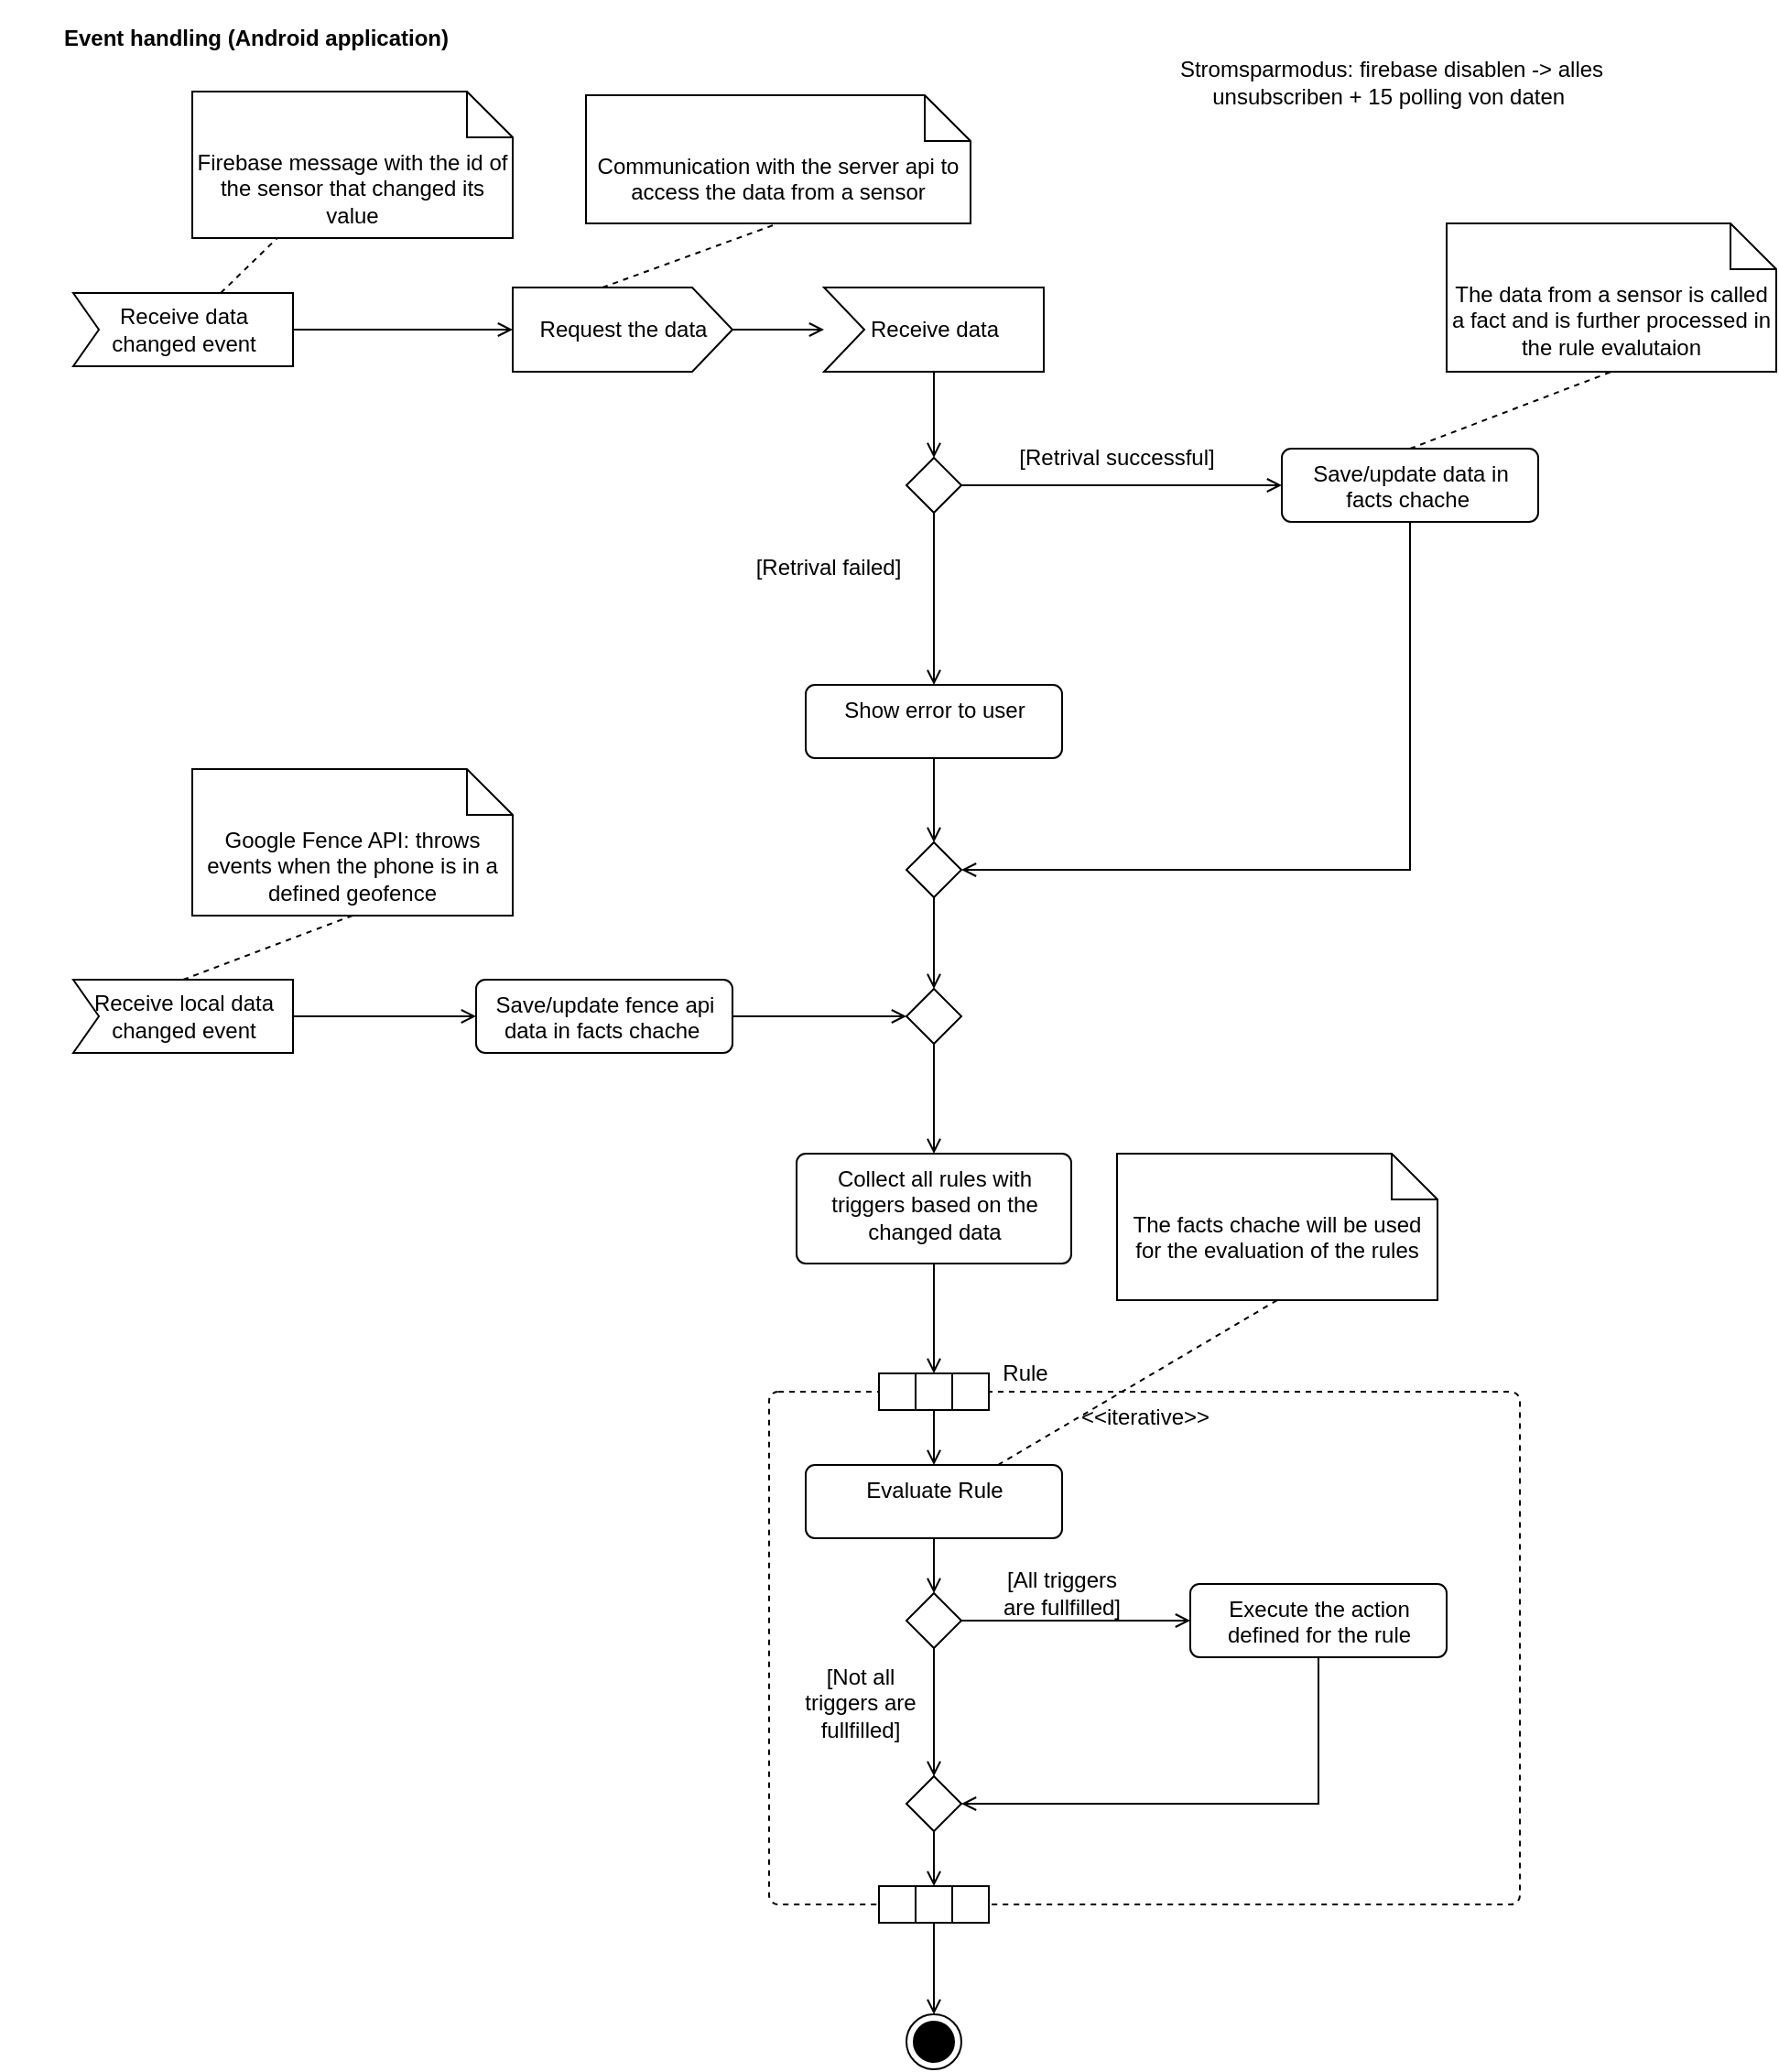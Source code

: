 <mxfile version="13.9.9" type="device"><diagram id="7mTJqd0PXD0VQmOhBh7A" name="Seite-1"><mxGraphModel dx="1422" dy="822" grid="1" gridSize="10" guides="1" tooltips="1" connect="1" arrows="1" fold="1" page="1" pageScale="1" pageWidth="1169" pageHeight="827" math="0" shadow="0"><root><mxCell id="0"/><mxCell id="1" parent="0"/><mxCell id="I5W1xK0SDSm2ru30HNra-4" style="rounded=0;orthogonalLoop=1;jettySize=auto;html=1;dashed=1;endArrow=none;endFill=0;" parent="1" source="I5W1xK0SDSm2ru30HNra-1" target="I5W1xK0SDSm2ru30HNra-3" edge="1"><mxGeometry relative="1" as="geometry"/></mxCell><mxCell id="I5W1xK0SDSm2ru30HNra-7" style="edgeStyle=none;rounded=0;orthogonalLoop=1;jettySize=auto;html=1;endArrow=open;endFill=0;entryX=0;entryY=0.5;entryDx=0;entryDy=0;entryPerimeter=0;" parent="1" source="I5W1xK0SDSm2ru30HNra-1" target="CQfjtw0j5ZIThRE0BAjr-25" edge="1"><mxGeometry relative="1" as="geometry"><mxPoint x="310" y="180" as="targetPoint"/></mxGeometry></mxCell><mxCell id="I5W1xK0SDSm2ru30HNra-1" value="Receive data&lt;br&gt;changed event" style="html=1;shadow=0;dashed=0;align=center;verticalAlign=middle;shape=mxgraph.arrows2.arrow;dy=0;dx=0;notch=14;" parent="1" vertex="1"><mxGeometry x="40" y="160" width="120" height="40" as="geometry"/></mxCell><mxCell id="I5W1xK0SDSm2ru30HNra-2" value="Event handling (Android application)" style="text;align=center;fontStyle=1;verticalAlign=middle;spacingLeft=3;spacingRight=3;strokeColor=none;rotatable=0;points=[[0,0.5],[1,0.5]];portConstraint=eastwest;" parent="1" vertex="1"><mxGeometry width="280" height="40" as="geometry"/></mxCell><mxCell id="I5W1xK0SDSm2ru30HNra-3" value="Firebase message with the id of the sensor that changed its value" style="shape=note2;boundedLbl=1;whiteSpace=wrap;html=1;size=25;verticalAlign=top;align=center;" parent="1" vertex="1"><mxGeometry x="105" y="50" width="175" height="80" as="geometry"/></mxCell><mxCell id="I5W1xK0SDSm2ru30HNra-5" value="" style="ellipse;html=1;shape=endState;fillColor=#000000;strokeColor=#000000;" parent="1" vertex="1"><mxGeometry x="495" y="1100" width="30" height="30" as="geometry"/></mxCell><mxCell id="CQfjtw0j5ZIThRE0BAjr-51" style="edgeStyle=none;rounded=0;orthogonalLoop=1;jettySize=auto;html=1;entryX=0.5;entryY=0;entryDx=0;entryDy=0;endArrow=open;endFill=0;" parent="1" source="I5W1xK0SDSm2ru30HNra-6" target="CQfjtw0j5ZIThRE0BAjr-8" edge="1"><mxGeometry relative="1" as="geometry"/></mxCell><mxCell id="I5W1xK0SDSm2ru30HNra-6" value="Collect all rules with&lt;br&gt;triggers based on the &lt;br&gt;changed data" style="html=1;align=center;verticalAlign=top;rounded=1;absoluteArcSize=1;arcSize=10;dashed=0;" parent="1" vertex="1"><mxGeometry x="435" y="630" width="150" height="60" as="geometry"/></mxCell><mxCell id="I5W1xK0SDSm2ru30HNra-8" value="&amp;lt;&amp;lt;iterative&amp;gt;&amp;gt;" style="html=1;align=center;verticalAlign=top;rounded=1;absoluteArcSize=1;arcSize=10;dashed=1;" parent="1" vertex="1"><mxGeometry x="420" y="760" width="410" height="280" as="geometry"/></mxCell><mxCell id="I5W1xK0SDSm2ru30HNra-13" value="Rule" style="text;html=1;strokeColor=none;fillColor=none;align=center;verticalAlign=middle;whiteSpace=wrap;rounded=0;" parent="1" vertex="1"><mxGeometry x="520" y="740" width="80" height="20" as="geometry"/></mxCell><mxCell id="I5W1xK0SDSm2ru30HNra-27" value="" style="group" parent="1" vertex="1" connectable="0"><mxGeometry x="480" y="1030" width="60" height="20" as="geometry"/></mxCell><mxCell id="I5W1xK0SDSm2ru30HNra-28" value="" style="rounded=0;whiteSpace=wrap;html=1;" parent="I5W1xK0SDSm2ru30HNra-27" vertex="1"><mxGeometry width="20" height="20" as="geometry"/></mxCell><mxCell id="I5W1xK0SDSm2ru30HNra-29" value="" style="rounded=0;whiteSpace=wrap;html=1;" parent="I5W1xK0SDSm2ru30HNra-27" vertex="1"><mxGeometry x="20" width="20" height="20" as="geometry"/></mxCell><mxCell id="I5W1xK0SDSm2ru30HNra-30" value="" style="rounded=0;whiteSpace=wrap;html=1;" parent="I5W1xK0SDSm2ru30HNra-27" vertex="1"><mxGeometry x="40" width="20" height="20" as="geometry"/></mxCell><mxCell id="I5W1xK0SDSm2ru30HNra-37" style="edgeStyle=none;rounded=0;orthogonalLoop=1;jettySize=auto;html=1;entryX=0.5;entryY=0;entryDx=0;entryDy=0;endArrow=open;endFill=0;" parent="1" source="I5W1xK0SDSm2ru30HNra-29" target="I5W1xK0SDSm2ru30HNra-5" edge="1"><mxGeometry relative="1" as="geometry"/></mxCell><mxCell id="CQfjtw0j5ZIThRE0BAjr-6" value="" style="group" parent="1" vertex="1" connectable="0"><mxGeometry x="480" y="750" width="60" height="20" as="geometry"/></mxCell><mxCell id="CQfjtw0j5ZIThRE0BAjr-7" value="" style="rounded=0;whiteSpace=wrap;html=1;" parent="CQfjtw0j5ZIThRE0BAjr-6" vertex="1"><mxGeometry width="20" height="20" as="geometry"/></mxCell><mxCell id="CQfjtw0j5ZIThRE0BAjr-8" value="" style="rounded=0;whiteSpace=wrap;html=1;" parent="CQfjtw0j5ZIThRE0BAjr-6" vertex="1"><mxGeometry x="20" width="20" height="20" as="geometry"/></mxCell><mxCell id="CQfjtw0j5ZIThRE0BAjr-9" value="" style="rounded=0;whiteSpace=wrap;html=1;" parent="CQfjtw0j5ZIThRE0BAjr-6" vertex="1"><mxGeometry x="40" width="20" height="20" as="geometry"/></mxCell><mxCell id="CQfjtw0j5ZIThRE0BAjr-24" style="edgeStyle=none;rounded=0;orthogonalLoop=1;jettySize=auto;html=1;endArrow=open;endFill=0;" parent="1" source="CQfjtw0j5ZIThRE0BAjr-25" target="CQfjtw0j5ZIThRE0BAjr-26" edge="1"><mxGeometry relative="1" as="geometry"/></mxCell><mxCell id="CQfjtw0j5ZIThRE0BAjr-25" value="Request the data" style="html=1;shadow=0;dashed=0;align=center;verticalAlign=middle;shape=mxgraph.arrows2.arrow;dy=0;dx=22;notch=0;" parent="1" vertex="1"><mxGeometry x="280" y="157" width="120" height="46" as="geometry"/></mxCell><mxCell id="CQfjtw0j5ZIThRE0BAjr-30" style="edgeStyle=none;rounded=0;orthogonalLoop=1;jettySize=auto;html=1;entryX=0.5;entryY=0;entryDx=0;entryDy=0;endArrow=open;endFill=0;" parent="1" source="CQfjtw0j5ZIThRE0BAjr-26" target="CQfjtw0j5ZIThRE0BAjr-29" edge="1"><mxGeometry relative="1" as="geometry"/></mxCell><mxCell id="CQfjtw0j5ZIThRE0BAjr-26" value="Receive data" style="html=1;shadow=0;dashed=0;align=center;verticalAlign=middle;shape=mxgraph.arrows2.arrow;dy=0;dx=0;notch=22;" parent="1" vertex="1"><mxGeometry x="450" y="157" width="120" height="46" as="geometry"/></mxCell><mxCell id="CQfjtw0j5ZIThRE0BAjr-27" value="Communication with the server api to access the data from a sensor" style="shape=note2;boundedLbl=1;whiteSpace=wrap;html=1;size=25;verticalAlign=top;align=center;" parent="1" vertex="1"><mxGeometry x="320" y="52" width="210" height="70" as="geometry"/></mxCell><mxCell id="CQfjtw0j5ZIThRE0BAjr-28" style="rounded=0;orthogonalLoop=1;jettySize=auto;html=1;dashed=1;endArrow=none;endFill=0;entryX=0.5;entryY=1;entryDx=0;entryDy=0;entryPerimeter=0;exitX=0;exitY=0;exitDx=49;exitDy=0;exitPerimeter=0;" parent="1" source="CQfjtw0j5ZIThRE0BAjr-25" target="CQfjtw0j5ZIThRE0BAjr-27" edge="1"><mxGeometry relative="1" as="geometry"><mxPoint x="135.263" y="170" as="sourcePoint"/><mxPoint x="590" y="130" as="targetPoint"/></mxGeometry></mxCell><mxCell id="CQfjtw0j5ZIThRE0BAjr-33" style="edgeStyle=none;rounded=0;orthogonalLoop=1;jettySize=auto;html=1;entryX=0.5;entryY=0;entryDx=0;entryDy=0;endArrow=open;endFill=0;" parent="1" source="CQfjtw0j5ZIThRE0BAjr-29" target="CQfjtw0j5ZIThRE0BAjr-32" edge="1"><mxGeometry relative="1" as="geometry"/></mxCell><mxCell id="CQfjtw0j5ZIThRE0BAjr-37" style="edgeStyle=none;rounded=0;orthogonalLoop=1;jettySize=auto;html=1;entryX=0;entryY=0.5;entryDx=0;entryDy=0;endArrow=open;endFill=0;" parent="1" source="CQfjtw0j5ZIThRE0BAjr-29" target="CQfjtw0j5ZIThRE0BAjr-36" edge="1"><mxGeometry relative="1" as="geometry"/></mxCell><mxCell id="CQfjtw0j5ZIThRE0BAjr-29" value="" style="rhombus;" parent="1" vertex="1"><mxGeometry x="495" y="250" width="30" height="30" as="geometry"/></mxCell><mxCell id="CQfjtw0j5ZIThRE0BAjr-41" style="edgeStyle=none;rounded=0;orthogonalLoop=1;jettySize=auto;html=1;entryX=0.5;entryY=0;entryDx=0;entryDy=0;endArrow=open;endFill=0;" parent="1" source="CQfjtw0j5ZIThRE0BAjr-32" target="CQfjtw0j5ZIThRE0BAjr-34" edge="1"><mxGeometry relative="1" as="geometry"/></mxCell><mxCell id="CQfjtw0j5ZIThRE0BAjr-32" value="Show error to user" style="html=1;align=center;verticalAlign=top;rounded=1;absoluteArcSize=1;arcSize=10;dashed=0;" parent="1" vertex="1"><mxGeometry x="440" y="374" width="140" height="40" as="geometry"/></mxCell><mxCell id="CQfjtw0j5ZIThRE0BAjr-43" style="edgeStyle=none;rounded=0;orthogonalLoop=1;jettySize=auto;html=1;entryX=0.5;entryY=0;entryDx=0;entryDy=0;endArrow=open;endFill=0;" parent="1" source="CQfjtw0j5ZIThRE0BAjr-34" target="CQfjtw0j5ZIThRE0BAjr-46" edge="1"><mxGeometry relative="1" as="geometry"/></mxCell><mxCell id="CQfjtw0j5ZIThRE0BAjr-34" value="" style="rhombus;" parent="1" vertex="1"><mxGeometry x="495" y="460" width="30" height="30" as="geometry"/></mxCell><mxCell id="CQfjtw0j5ZIThRE0BAjr-35" value="[Retrival failed]" style="text;html=1;strokeColor=none;fillColor=none;align=center;verticalAlign=middle;whiteSpace=wrap;rounded=0;" parent="1" vertex="1"><mxGeometry x="410" y="300" width="85" height="20" as="geometry"/></mxCell><mxCell id="CQfjtw0j5ZIThRE0BAjr-42" style="edgeStyle=none;rounded=0;orthogonalLoop=1;jettySize=auto;html=1;entryX=1;entryY=0.5;entryDx=0;entryDy=0;endArrow=open;endFill=0;" parent="1" source="CQfjtw0j5ZIThRE0BAjr-36" target="CQfjtw0j5ZIThRE0BAjr-34" edge="1"><mxGeometry relative="1" as="geometry"><Array as="points"><mxPoint x="770" y="475"/></Array></mxGeometry></mxCell><mxCell id="CQfjtw0j5ZIThRE0BAjr-36" value="Save/update data in &lt;br&gt;facts chache&amp;nbsp;" style="html=1;align=center;verticalAlign=top;rounded=1;absoluteArcSize=1;arcSize=10;dashed=0;" parent="1" vertex="1"><mxGeometry x="700" y="245" width="140" height="40" as="geometry"/></mxCell><mxCell id="CQfjtw0j5ZIThRE0BAjr-38" value="[Retrival successful]" style="text;html=1;strokeColor=none;fillColor=none;align=center;verticalAlign=middle;whiteSpace=wrap;rounded=0;" parent="1" vertex="1"><mxGeometry x="550" y="240" width="120" height="20" as="geometry"/></mxCell><mxCell id="CQfjtw0j5ZIThRE0BAjr-39" value="The data from a sensor is called a fact and is further processed in the rule evalutaion" style="shape=note2;boundedLbl=1;whiteSpace=wrap;html=1;size=25;verticalAlign=top;align=center;" parent="1" vertex="1"><mxGeometry x="790" y="122" width="180" height="81" as="geometry"/></mxCell><mxCell id="CQfjtw0j5ZIThRE0BAjr-40" style="rounded=0;orthogonalLoop=1;jettySize=auto;html=1;dashed=1;endArrow=none;endFill=0;entryX=0.5;entryY=1;entryDx=0;entryDy=0;entryPerimeter=0;exitX=0.5;exitY=0;exitDx=0;exitDy=0;" parent="1" source="CQfjtw0j5ZIThRE0BAjr-36" target="CQfjtw0j5ZIThRE0BAjr-39" edge="1"><mxGeometry relative="1" as="geometry"><mxPoint x="620" y="217" as="sourcePoint"/><mxPoint x="736" y="170" as="targetPoint"/></mxGeometry></mxCell><mxCell id="CQfjtw0j5ZIThRE0BAjr-47" style="edgeStyle=none;rounded=0;orthogonalLoop=1;jettySize=auto;html=1;entryX=0;entryY=0.5;entryDx=0;entryDy=0;endArrow=open;endFill=0;" parent="1" source="CQfjtw0j5ZIThRE0BAjr-44" target="CQfjtw0j5ZIThRE0BAjr-68" edge="1"><mxGeometry relative="1" as="geometry"/></mxCell><mxCell id="CQfjtw0j5ZIThRE0BAjr-44" value="Receive local data&lt;br&gt;changed event" style="html=1;shadow=0;dashed=0;align=center;verticalAlign=middle;shape=mxgraph.arrows2.arrow;dy=0;dx=0;notch=14;" parent="1" vertex="1"><mxGeometry x="40" y="535" width="120" height="40" as="geometry"/></mxCell><mxCell id="CQfjtw0j5ZIThRE0BAjr-45" value="Google Fence API: throws events when the phone is in a defined geofence" style="shape=note2;boundedLbl=1;whiteSpace=wrap;html=1;size=25;verticalAlign=top;align=center;" parent="1" vertex="1"><mxGeometry x="105" y="420" width="175" height="80" as="geometry"/></mxCell><mxCell id="CQfjtw0j5ZIThRE0BAjr-48" style="edgeStyle=none;rounded=0;orthogonalLoop=1;jettySize=auto;html=1;entryX=0.5;entryY=0;entryDx=0;entryDy=0;endArrow=open;endFill=0;" parent="1" source="CQfjtw0j5ZIThRE0BAjr-46" target="I5W1xK0SDSm2ru30HNra-6" edge="1"><mxGeometry relative="1" as="geometry"/></mxCell><mxCell id="CQfjtw0j5ZIThRE0BAjr-46" value="" style="rhombus;" parent="1" vertex="1"><mxGeometry x="495" y="540" width="30" height="30" as="geometry"/></mxCell><mxCell id="CQfjtw0j5ZIThRE0BAjr-50" style="rounded=0;orthogonalLoop=1;jettySize=auto;html=1;dashed=1;endArrow=none;endFill=0;entryX=0.5;entryY=1;entryDx=0;entryDy=0;entryPerimeter=0;exitX=0;exitY=0;exitDx=60;exitDy=0;exitPerimeter=0;" parent="1" source="CQfjtw0j5ZIThRE0BAjr-44" target="CQfjtw0j5ZIThRE0BAjr-45" edge="1"><mxGeometry relative="1" as="geometry"><mxPoint x="130.556" y="170" as="sourcePoint"/><mxPoint x="161.389" y="140" as="targetPoint"/></mxGeometry></mxCell><mxCell id="CQfjtw0j5ZIThRE0BAjr-58" style="edgeStyle=none;rounded=0;orthogonalLoop=1;jettySize=auto;html=1;endArrow=open;endFill=0;" parent="1" source="CQfjtw0j5ZIThRE0BAjr-53" target="CQfjtw0j5ZIThRE0BAjr-57" edge="1"><mxGeometry relative="1" as="geometry"/></mxCell><mxCell id="CQfjtw0j5ZIThRE0BAjr-53" value="Evaluate Rule" style="html=1;align=center;verticalAlign=top;rounded=1;absoluteArcSize=1;arcSize=10;dashed=0;" parent="1" vertex="1"><mxGeometry x="440" y="800" width="140" height="40" as="geometry"/></mxCell><mxCell id="CQfjtw0j5ZIThRE0BAjr-54" value="The facts chache will be used for the evaluation of the rules" style="shape=note2;boundedLbl=1;whiteSpace=wrap;html=1;size=25;verticalAlign=top;align=center;" parent="1" vertex="1"><mxGeometry x="610" y="630" width="175" height="80" as="geometry"/></mxCell><mxCell id="CQfjtw0j5ZIThRE0BAjr-55" style="rounded=0;orthogonalLoop=1;jettySize=auto;html=1;dashed=1;endArrow=none;endFill=0;entryX=0.5;entryY=1;entryDx=0;entryDy=0;entryPerimeter=0;exitX=0.75;exitY=0;exitDx=0;exitDy=0;" parent="1" source="CQfjtw0j5ZIThRE0BAjr-53" target="CQfjtw0j5ZIThRE0BAjr-54" edge="1"><mxGeometry relative="1" as="geometry"><mxPoint x="110" y="545" as="sourcePoint"/><mxPoint x="202.5" y="510" as="targetPoint"/></mxGeometry></mxCell><mxCell id="CQfjtw0j5ZIThRE0BAjr-56" style="edgeStyle=none;rounded=0;orthogonalLoop=1;jettySize=auto;html=1;entryX=0.5;entryY=0;entryDx=0;entryDy=0;endArrow=open;endFill=0;" parent="1" source="CQfjtw0j5ZIThRE0BAjr-8" target="CQfjtw0j5ZIThRE0BAjr-53" edge="1"><mxGeometry relative="1" as="geometry"/></mxCell><mxCell id="CQfjtw0j5ZIThRE0BAjr-61" style="edgeStyle=none;rounded=0;orthogonalLoop=1;jettySize=auto;html=1;endArrow=open;endFill=0;" parent="1" source="CQfjtw0j5ZIThRE0BAjr-57" target="CQfjtw0j5ZIThRE0BAjr-59" edge="1"><mxGeometry relative="1" as="geometry"/></mxCell><mxCell id="CQfjtw0j5ZIThRE0BAjr-63" style="edgeStyle=none;rounded=0;orthogonalLoop=1;jettySize=auto;html=1;entryX=0;entryY=0.5;entryDx=0;entryDy=0;endArrow=open;endFill=0;" parent="1" source="CQfjtw0j5ZIThRE0BAjr-57" target="CQfjtw0j5ZIThRE0BAjr-62" edge="1"><mxGeometry relative="1" as="geometry"/></mxCell><mxCell id="CQfjtw0j5ZIThRE0BAjr-57" value="" style="rhombus;" parent="1" vertex="1"><mxGeometry x="495" y="870" width="30" height="30" as="geometry"/></mxCell><mxCell id="CQfjtw0j5ZIThRE0BAjr-60" style="edgeStyle=none;rounded=0;orthogonalLoop=1;jettySize=auto;html=1;endArrow=open;endFill=0;" parent="1" source="CQfjtw0j5ZIThRE0BAjr-59" target="I5W1xK0SDSm2ru30HNra-29" edge="1"><mxGeometry relative="1" as="geometry"/></mxCell><mxCell id="CQfjtw0j5ZIThRE0BAjr-59" value="" style="rhombus;" parent="1" vertex="1"><mxGeometry x="495" y="970" width="30" height="30" as="geometry"/></mxCell><mxCell id="CQfjtw0j5ZIThRE0BAjr-64" style="edgeStyle=none;rounded=0;orthogonalLoop=1;jettySize=auto;html=1;entryX=1;entryY=0.5;entryDx=0;entryDy=0;endArrow=open;endFill=0;" parent="1" source="CQfjtw0j5ZIThRE0BAjr-62" target="CQfjtw0j5ZIThRE0BAjr-59" edge="1"><mxGeometry relative="1" as="geometry"><Array as="points"><mxPoint x="720" y="985"/></Array></mxGeometry></mxCell><mxCell id="CQfjtw0j5ZIThRE0BAjr-62" value="Execute the action&lt;br&gt;defined for the rule" style="html=1;align=center;verticalAlign=top;rounded=1;absoluteArcSize=1;arcSize=10;dashed=0;" parent="1" vertex="1"><mxGeometry x="650" y="865" width="140" height="40" as="geometry"/></mxCell><mxCell id="CQfjtw0j5ZIThRE0BAjr-65" value="[All triggers are fullfilled]" style="text;html=1;strokeColor=none;fillColor=none;align=center;verticalAlign=middle;whiteSpace=wrap;rounded=0;" parent="1" vertex="1"><mxGeometry x="540" y="860" width="80" height="20" as="geometry"/></mxCell><mxCell id="CQfjtw0j5ZIThRE0BAjr-66" value="[Not all triggers are fullfilled]" style="text;html=1;strokeColor=none;fillColor=none;align=center;verticalAlign=middle;whiteSpace=wrap;rounded=0;" parent="1" vertex="1"><mxGeometry x="430" y="905" width="80" height="50" as="geometry"/></mxCell><mxCell id="CQfjtw0j5ZIThRE0BAjr-69" style="edgeStyle=none;rounded=0;orthogonalLoop=1;jettySize=auto;html=1;entryX=0;entryY=0.5;entryDx=0;entryDy=0;endArrow=open;endFill=0;" parent="1" source="CQfjtw0j5ZIThRE0BAjr-68" target="CQfjtw0j5ZIThRE0BAjr-46" edge="1"><mxGeometry relative="1" as="geometry"/></mxCell><mxCell id="CQfjtw0j5ZIThRE0BAjr-68" value="Save/update fence api&lt;br&gt;data in facts chache&amp;nbsp;" style="html=1;align=center;verticalAlign=top;rounded=1;absoluteArcSize=1;arcSize=10;dashed=0;" parent="1" vertex="1"><mxGeometry x="260" y="535" width="140" height="40" as="geometry"/></mxCell><mxCell id="uIyU7oJJ3plriuJizjjq-1" value="Stromsparmodus: firebase disablen -&amp;gt; alles unsubscriben + 15 polling von daten&amp;nbsp;" style="text;html=1;strokeColor=none;fillColor=none;align=center;verticalAlign=middle;whiteSpace=wrap;rounded=0;" vertex="1" parent="1"><mxGeometry x="630" y="20" width="260" height="50" as="geometry"/></mxCell></root></mxGraphModel></diagram></mxfile>